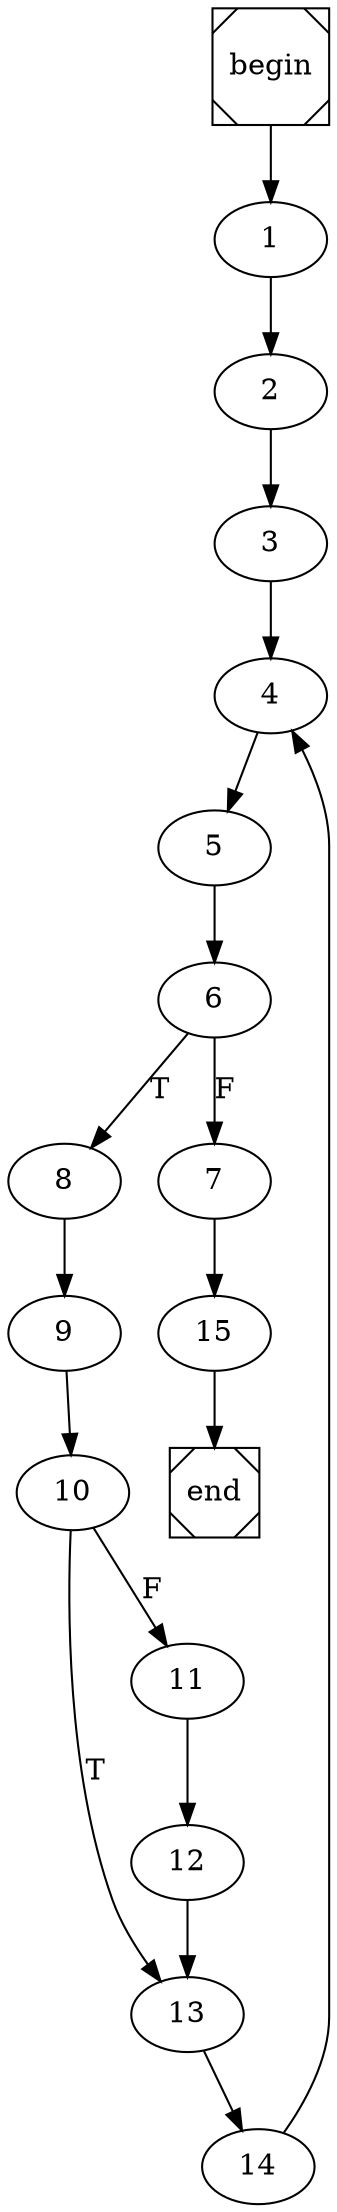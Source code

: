 digraph cfg {
	begin [shape=Msquare];
	end [shape=Msquare];
	begin -> 1;	1 -> 2;	2 -> 3;	3 -> 4;	4 -> 5;	5 -> 6;	6 -> 8[label=T];	6 -> 7[label=F];	7 -> 15;	8 -> 9;	9 -> 10;	10 -> 13[label=T];	10 -> 11[label=F];	11 -> 12;	12 -> 13;	13 -> 14;	14 -> 4;	15 -> end;}
